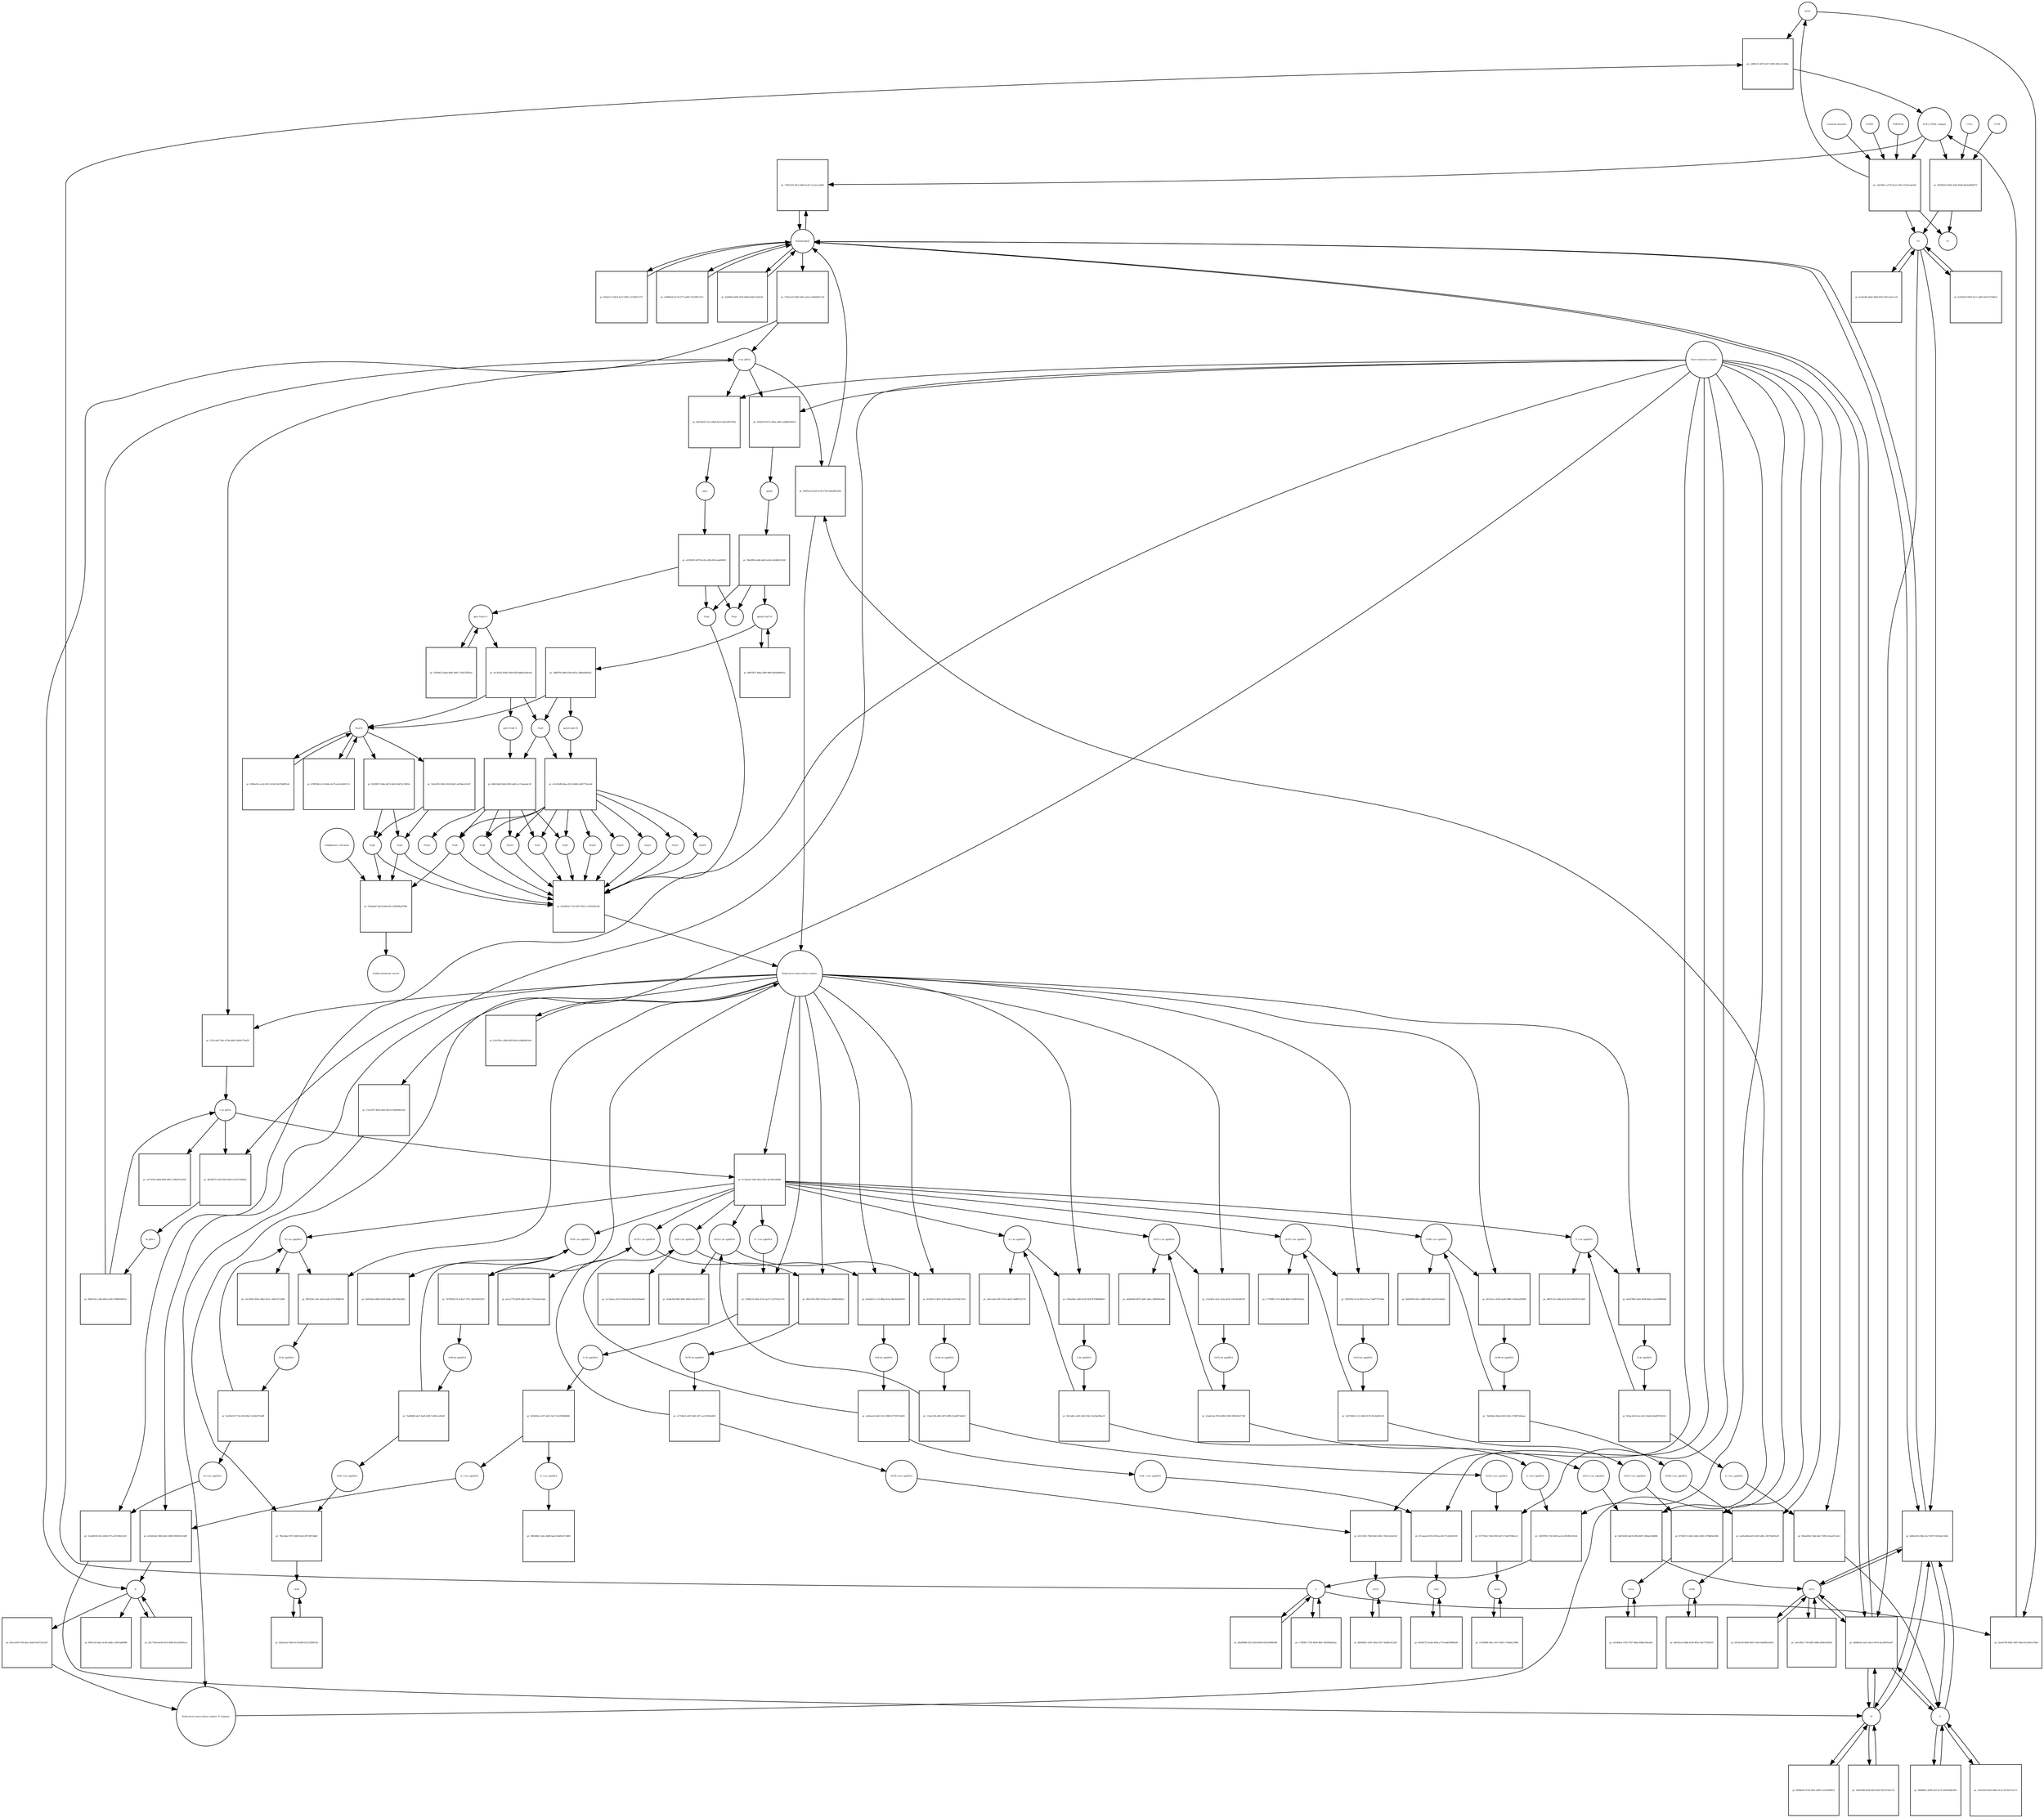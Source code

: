 strict digraph  {
ACE2 [annotation="", bipartite=0, cls=macromolecule, fontsize=4, label=ACE2, shape=circle];
"pr_e308fe31-6870-4473-9b05-4f0ce5c5f66c" [annotation="", bipartite=1, cls=process, fontsize=4, label="pr_e308fe31-6870-4473-9b05-4f0ce5c5f66c", shape=square];
"ACE2_SPIKE complex" [annotation="", bipartite=0, cls=complex, fontsize=4, label="ACE2_SPIKE complex", shape=circle];
S [annotation=urn_miriam_uniprot_P0DTC2, bipartite=0, cls=macromolecule, fontsize=4, label=S, shape=circle];
Nucleocapsid [annotation="urn_miriam_obo.go_GO%3A0019013", bipartite=0, cls=complex, fontsize=4, label=Nucleocapsid, shape=circle];
"pr_72941250-58c2-4df3-bcd3-11c2eec3adf8" [annotation="", bipartite=1, cls=process, fontsize=4, label="pr_72941250-58c2-4df3-bcd3-11c2eec3adf8", shape=square];
"pr_95505624-585b-42b4-8549-84e6a8956073" [annotation="", bipartite=1, cls=process, fontsize=4, label="pr_95505624-585b-42b4-8549-84e6a8956073", shape=square];
S2 [annotation=urn_miriam_interpro_IPR002552, bipartite=0, cls=macromolecule, fontsize=4, label=S2, shape=circle];
CTSB [annotation="", bipartite=0, cls=macromolecule, fontsize=4, label=CTSB, shape=circle];
CTSL [annotation="", bipartite=0, cls=macromolecule, fontsize=4, label=CTSL, shape=circle];
S1 [annotation=urn_miriam_interpro_IPR002551, bipartite=0, cls=macromolecule, fontsize=4, label=S1, shape=circle];
"pr_3eee9790-60d1-40d7-9be6-d12560ce78a8" [annotation="", bipartite=1, cls=process, fontsize=4, label="pr_3eee9790-60d1-40d7-9be6-d12560ce78a8", shape=square];
"pr_dd44be9c-ba15-4ac3-9474-4acb0935cb47" [annotation="", bipartite=1, cls=process, fontsize=4, label="pr_dd44be9c-ba15-4ac3-9474-4acb0935cb47", shape=square];
E [annotation=urn_miriam_uniprot_P0DTC4, bipartite=0, cls=macromolecule, fontsize=4, label=E, shape=circle];
M [annotation=urn_miriam_uniprot_P0DTC5, bipartite=0, cls=macromolecule, fontsize=4, label=M, shape=circle];
Orf7a [annotation=urn_miriam_uniprot_P0DTC7, bipartite=0, cls=macromolecule, fontsize=4, label=Orf7a, shape=circle];
"pr_7182ea10-6360-4462-ad1d-c409d284c37d" [annotation="", bipartite=1, cls=process, fontsize=4, label="pr_7182ea10-6360-4462-ad1d-c409d284c37d", shape=square];
"(+)ss gRNA" [annotation=urn_miriam_refseq_NC_045512, bipartite=0, cls="nucleic acid feature", fontsize=4, label="(+)ss gRNA", shape=circle];
N [annotation=urn_miriam_uniprot_P0DTC9, bipartite=0, cls="macromolecule multimer", fontsize=4, label=N, shape=circle];
"pr_82b221c2-9bc8-4a57-9385-127af8312757" [annotation="", bipartite=1, cls=process, fontsize=4, label="pr_82b221c2-9bc8-4a57-9385-127af8312757", shape=square];
"pr_c6966824-d174-4777-ad08-71d199f1327e" [annotation="", bipartite=1, cls=process, fontsize=4, label="pr_c6966824-d174-4777-ad08-71d199f1327e", shape=square];
"pr_ff6f1cb3-abe2-4c06-a4bb-cc0b15ab6988" [annotation="", bipartite=1, cls=process, fontsize=4, label="pr_ff6f1cb3-abe2-4c06-a4bb-cc0b15ab6988", shape=square];
"pr_d51776a4-de4d-45c9-bf9b-821e2fd43cee" [annotation="", bipartite=1, cls=process, fontsize=4, label="pr_d51776a4-de4d-45c9-bf9b-821e2fd43cee", shape=square];
"N (+)ss sgmRNA" [annotation=urn_miriam_ncbigene_43740575, bipartite=0, cls="nucleic acid feature", fontsize=4, label="N (+)ss sgmRNA", shape=circle];
"pr_e0cb05a8-1006-4441-8098-3903b1f3cb89" [annotation="", bipartite=1, cls=process, fontsize=4, label="pr_e0cb05a8-1006-4441-8098-3903b1f3cb89", shape=square];
"Host translation complex" [annotation="urn_miriam_obo.go_GO%3A0070992", bipartite=0, cls=complex, fontsize=4, label="Host translation complex", shape=circle];
"pr_4246ffa8-bf06-41f0-9dbd-b0455c26b14f" [annotation="", bipartite=1, cls=process, fontsize=4, label="pr_4246ffa8-bf06-41f0-9dbd-b0455c26b14f", shape=square];
"pr_c8e3903c-a279-41c0-a394-1531dcabef28" [annotation="", bipartite=1, cls=process, fontsize=4, label="pr_c8e3903c-a279-41c0-a394-1531dcabef28", shape=square];
FURIN [annotation="", bipartite=0, cls=macromolecule, fontsize=4, label=FURIN, shape=circle];
TMPRSS2 [annotation="", bipartite=0, cls=macromolecule, fontsize=4, label=TMPRSS2, shape=circle];
"Camostat mesylate" [annotation="urn_miriam_pubchem.compound_2536", bipartite=0, cls="simple chemical", fontsize=4, label="Camostat mesylate", shape=circle];
"pr_fe295429-0928-4111-a060-0d210718d81d" [annotation="", bipartite=1, cls=process, fontsize=4, label="pr_fe295429-0928-4111-a060-0d210718d81d", shape=square];
"Replication transcription complex_N oligomer" [annotation="", bipartite=0, cls=complex, fontsize=4, label="Replication transcription complex_N oligomer", shape=circle];
"pr_f5961ee5-02ef-4c50-a769-eb9edff2245e" [annotation="", bipartite=1, cls=process, fontsize=4, label="pr_f5961ee5-02ef-4c50-a769-eb9edff2245e", shape=square];
"Replication transcription complex" [annotation="", bipartite=0, cls=complex, fontsize=4, label="Replication transcription complex", shape=circle];
"pr_bd0e5cf4-f34b-42a7-8597-f410ab213de5" [annotation="", bipartite=1, cls=process, fontsize=4, label="pr_bd0e5cf4-f34b-42a7-8597-f410ab213de5", shape=square];
"pr_b1a8cf8a-8bef-4406-90ef-2821cda5c1e8" [annotation="", bipartite=1, cls=process, fontsize=4, label="pr_b1a8cf8a-8bef-4406-90ef-2821cda5c1e8", shape=square];
"pp1a Nsp3-11" [annotation=urn_miriam_uniprot_P0DTC1, bipartite=0, cls=macromolecule, fontsize=4, label="pp1a Nsp3-11", shape=circle];
"pr_fe12bf14-8268-4364-85f8-dd6afc6decbb" [annotation="", bipartite=1, cls=process, fontsize=4, label="pr_fe12bf14-8268-4364-85f8-dd6afc6decbb", shape=square];
"pp1a Nsp6-11" [annotation=urn_miriam_uniprot_P0DTC1, bipartite=0, cls=macromolecule, fontsize=4, label="pp1a Nsp6-11", shape=circle];
"Nsp3-4" [annotation="urn_miriam_ncbiprotein_YP_009725299|urn_miriam_ncbiprotein_YP_009725300", bipartite=0, cls=macromolecule, fontsize=4, label="Nsp3-4", shape=circle];
Nsp5 [annotation=urn_miriam_ncbiprotein_YP_009725301, bipartite=0, cls="macromolecule multimer", fontsize=4, label=Nsp5, shape=circle];
"Endoplasmic reticulum" [annotation="urn_miriam_obo.go_GO%3A0005783", bipartite=0, cls=complex, fontsize=4, label="Endoplasmic reticulum", shape=circle];
"pr_550ada87-dbc8-46d4-bfc5-d03d0ba4789e" [annotation="", bipartite=1, cls=process, fontsize=4, label="pr_550ada87-dbc8-46d4-bfc5-d03d0ba4789e", shape=square];
"Double-membrane vesicle" [annotation="urn_miriam_obo.go_GO%3A0039718", bipartite=0, cls=complex, fontsize=4, label="Double-membrane vesicle", shape=circle];
Nsp4 [annotation=urn_miriam_ncbiprotein_YP_009725300, bipartite=0, cls=macromolecule, fontsize=4, label=Nsp4, shape=circle];
Nsp3 [annotation=urn_miriam_ncbiprotein_YP_009725299, bipartite=0, cls=macromolecule, fontsize=4, label=Nsp3, shape=circle];
Nsp6 [annotation=urn_miriam_ncbiprotein_YP_009725302, bipartite=0, cls=macromolecule, fontsize=4, label=Nsp6, shape=circle];
"pr_1f028623-04ab-4662-9b61-762b235ff2ea" [annotation="", bipartite=1, cls=process, fontsize=4, label="pr_1f028623-04ab-4662-9b61-762b235ff2ea", shape=square];
"pr_0598a18c-acb2-4911-9c9d-9eb704df91a0" [annotation="", bipartite=1, cls=process, fontsize=4, label="pr_0598a18c-acb2-4911-9c9d-9eb704df91a0", shape=square];
"pp1ab Nsp3-16" [annotation=urn_miriam_uniprot_P0DTD1, bipartite=0, cls=macromolecule, fontsize=4, label="pp1ab Nsp3-16", shape=circle];
"pr_48619f37-8daa-4fd9-9b0f-8ef0ef8b95ea" [annotation="", bipartite=1, cls=process, fontsize=4, label="pr_48619f37-8daa-4fd9-9b0f-8ef0ef8b95ea", shape=square];
"pr_5d60f7fe-9df8-41b4-982a-24bbefa803a5" [annotation="", bipartite=1, cls=process, fontsize=4, label="pr_5d60f7fe-9df8-41b4-982a-24bbefa803a5", shape=square];
"pp1ab nsp6-16" [annotation=urn_miriam_uniprot_P0DTD1, bipartite=0, cls=macromolecule, fontsize=4, label="pp1ab nsp6-16", shape=circle];
"pr_ffb06a42-9128-426e-a006-1a1022649f22" [annotation="", bipartite=1, cls=process, fontsize=4, label="pr_ffb06a42-9128-426e-a006-1a1022649f22", shape=square];
"pr_90898fa2-2d58-41f1-b17f-264c008d10b5" [annotation="", bipartite=1, cls=process, fontsize=4, label="pr_90898fa2-2d58-41f1-b17f-264c008d10b5", shape=square];
"pr_c75f04f3-753f-4936-9bdc-9d1f694af5ae" [annotation="", bipartite=1, cls=process, fontsize=4, label="pr_c75f04f3-753f-4936-9bdc-9d1f694af5ae", shape=square];
"pr_16a01800-0a0b-4dcf-bf42-f9c93745a722" [annotation="", bipartite=1, cls=process, fontsize=4, label="pr_16a01800-0a0b-4dcf-bf42-f9c93745a722", shape=square];
"pr_55a3525f-44a5-44be-9c22-d375e4723c15" [annotation="", bipartite=1, cls=process, fontsize=4, label="pr_55a3525f-44a5-44be-9c22-d375e4723c15", shape=square];
"pr_d4a40960-f522-492d-8826-65425448b39b" [annotation="", bipartite=1, cls=process, fontsize=4, label="pr_d4a40960-f522-492d-8826-65425448b39b", shape=square];
"pr_6f53ac90-9ab6-4001-92e4-0ad94fa1d631" [annotation="", bipartite=1, cls=process, fontsize=4, label="pr_6f53ac90-9ab6-4001-92e4-0ad94fa1d631", shape=square];
Orf6 [annotation=urn_miriam_uniprot_P0DTC6, bipartite=0, cls=macromolecule, fontsize=4, label=Orf6, shape=circle];
"pr_b6304723-0cbb-458a-a774-4abf34989a46" [annotation="", bipartite=1, cls=process, fontsize=4, label="pr_b6304723-0cbb-458a-a774-4abf34989a46", shape=square];
Orf3a [annotation=urn_miriam_uniprot_P0DTC3, bipartite=0, cls=macromolecule, fontsize=4, label=Orf3a, shape=circle];
"pr_1316f408-56ec-4317-9d3f-c79a0dc23986" [annotation="", bipartite=1, cls=process, fontsize=4, label="pr_1316f408-56ec-4317-9d3f-c79a0dc23986", shape=square];
Orf8 [annotation=urn_miriam_uniprot_P0DTC8, bipartite=0, cls=macromolecule, fontsize=4, label=Orf8, shape=circle];
"pr_4d3ea3ea-02b6-4c3f-b0b9-b21525fb015b" [annotation="", bipartite=1, cls=process, fontsize=4, label="pr_4d3ea3ea-02b6-4c3f-b0b9-b21525fb015b", shape=square];
Orf9b [annotation=urn_miriam_uniprot_P0DTD2, bipartite=0, cls=macromolecule, fontsize=4, label=Orf9b, shape=circle];
"pr_d6c641cd-54b6-4538-965a-59a737f20d19" [annotation="", bipartite=1, cls=process, fontsize=4, label="pr_d6c641cd-54b6-4538-965a-59a737f20d19", shape=square];
Orf14 [annotation=urn_miriam_uniprot_P0DTD3, bipartite=0, cls=macromolecule, fontsize=4, label=Orf14, shape=circle];
"pr_e41d04ea-3702-47b7-9bba-90bbc0dea3bc" [annotation="", bipartite=1, cls=process, fontsize=4, label="pr_e41d04ea-3702-47b7-9bba-90bbc0dea3bc", shape=square];
Orf7b [annotation=urn_miriam_uniprot_P0DTD8, bipartite=0, cls=macromolecule, fontsize=4, label=Orf7b, shape=circle];
"pr_8b494b51-3501-492a-9317-6abf6c4c2d3f" [annotation="", bipartite=1, cls=process, fontsize=4, label="pr_8b494b51-3501-492a-9317-6abf6c4c2d3f", shape=square];
"pr_eefc30f2-c730-4df5-9d86-af64ed1ffefd" [annotation="", bipartite=1, cls=process, fontsize=4, label="pr_eefc30f2-c730-4df5-9d86-af64ed1ffefd", shape=square];
"M (+)ss sgmRNA" [annotation="", bipartite=0, cls="nucleic acid feature", fontsize=4, label="M (+)ss sgmRNA", shape=circle];
"pr_14ce8030-fc8c-445d-877a-af57df421e05" [annotation="", bipartite=1, cls=process, fontsize=4, label="pr_14ce8030-fc8c-445d-877a-af57df421e05", shape=square];
"E (+)ss sgmRNA" [annotation="", bipartite=0, cls="nucleic acid feature", fontsize=4, label="E (+)ss sgmRNA", shape=circle];
"pr_942ad35b-7e8d-4de7-92f9-cfeee47a24c1" [annotation="", bipartite=1, cls=process, fontsize=4, label="pr_942ad35b-7e8d-4de7-92f9-cfeee47a24c1", shape=square];
"S (+)ss sgmRNA" [annotation="", bipartite=0, cls="nucleic acid feature", fontsize=4, label="S (+)ss sgmRNA", shape=circle];
"pr_24287f85-57d3-4056-ac5a-f616f8c29226" [annotation="", bipartite=1, cls=process, fontsize=4, label="pr_24287f85-57d3-4056-ac5a-f616f8c29226", shape=square];
"Orf7a (+)ss sgmRNA" [annotation="", bipartite=0, cls="nucleic acid feature", fontsize=4, label="Orf7a (+)ss sgmRNA", shape=circle];
"pr_0a87e626-4dc9-439b-8667-2fdea6106d9b" [annotation="", bipartite=1, cls=process, fontsize=4, label="pr_0a87e626-4dc9-439b-8667-2fdea6106d9b", shape=square];
"Orf6  (+)ss sgmRNA" [annotation="", bipartite=0, cls="nucleic acid feature", fontsize=4, label="Orf6  (+)ss sgmRNA", shape=circle];
"pr_b7caeae4-ff1b-47d4-acb0-f71cb430c920" [annotation="", bipartite=1, cls=process, fontsize=4, label="pr_b7caeae4-ff1b-47d4-acb0-f71cb430c920", shape=square];
"Orf3a (+)ss sgmRNA" [annotation="", bipartite=0, cls="nucleic acid feature", fontsize=4, label="Orf3a (+)ss sgmRNA", shape=circle];
"pr_f27703d1-70e0-4f50-8e75-74a3f7046cc8" [annotation="", bipartite=1, cls=process, fontsize=4, label="pr_f27703d1-70e0-4f50-8e75-74a3f7046cc8", shape=square];
"Orf8 (+)ss sgmRNA" [annotation="", bipartite=0, cls="nucleic acid feature", fontsize=4, label="Orf8 (+)ss sgmRNA", shape=circle];
"pr_7ffacbbe-0707-4048-9a5d-4f710ff15bd6" [annotation="", bipartite=1, cls=process, fontsize=4, label="pr_7ffacbbe-0707-4048-9a5d-4f710ff15bd6", shape=square];
"Orf9b (+)ss sgmRNA" [annotation="", bipartite=0, cls="nucleic acid feature", fontsize=4, label="Orf9b (+)ss sgmRNA", shape=circle];
"pr_eed1a0bb-8e35-443f-a80c-28279e81fa39" [annotation="", bipartite=1, cls=process, fontsize=4, label="pr_eed1a0bb-8e35-443f-a80c-28279e81fa39", shape=square];
"Orf14 (+)ss sgmRNA" [annotation="", bipartite=0, cls="nucleic acid feature", fontsize=4, label="Orf14 (+)ss sgmRNA", shape=circle];
"pr_6758537c-6d52-4d4e-b5b5-107bbf4c469d" [annotation="", bipartite=1, cls=process, fontsize=4, label="pr_6758537c-6d52-4d4e-b5b5-107bbf4c469d", shape=square];
"Orf7b (+)ss sgmRNA" [annotation="", bipartite=0, cls="nucleic acid feature", fontsize=4, label="Orf7b (+)ss sgmRNA", shape=circle];
"pr_b1313021-704f-4641-b83c-7dfe22e4e53d" [annotation="", bipartite=1, cls=process, fontsize=4, label="pr_b1313021-704f-4641-b83c-7dfe22e4e53d", shape=square];
"(-)ss gRNA" [annotation=urn_miriam_refseq_NC_045512, bipartite=0, cls="nucleic acid feature", fontsize=4, label="(-)ss gRNA", shape=circle];
"pr_a47c438c-b8d4-4662-bfb1-228b297a2d2d" [annotation="", bipartite=1, cls=process, fontsize=4, label="pr_a47c438c-b8d4-4662-bfb1-228b297a2d2d", shape=square];
"pr_d3cce593-f746-4b2c-8ad9-f3fcf12e53d7" [annotation="", bipartite=1, cls=process, fontsize=4, label="pr_d3cce593-f746-4b2c-8ad9-f3fcf12e53d7", shape=square];
"pr_3152cad3-79dc-479d-ab80-3a896179ed5f" [annotation="", bipartite=1, cls=process, fontsize=4, label="pr_3152cad3-79dc-479d-ab80-3a896179ed5f", shape=square];
"M (-)ss sgmRNA" [annotation=urn_miriam_ncbigene_43740571, bipartite=0, cls="nucleic acid feature", fontsize=4, label="M (-)ss sgmRNA", shape=circle];
"pr_c6c29455-85ba-46b2-92e1-c40612575d94" [annotation="", bipartite=1, cls=process, fontsize=4, label="pr_c6c29455-85ba-46b2-92e1-c40612575d94", shape=square];
"E (-)ss sgmRNA" [annotation=urn_miriam_ncbigene_43740570, bipartite=0, cls="nucleic acid feature", fontsize=4, label="E (-)ss sgmRNA", shape=circle];
"pr_d867fc16-1dd6-4a5f-85c0-691f672e3405" [annotation="", bipartite=1, cls=process, fontsize=4, label="pr_d867fc16-1dd6-4a5f-85c0-691f672e3405", shape=square];
"S (-)ss sgmRNA" [annotation="", bipartite=0, cls="nucleic acid feature", fontsize=4, label="S (-)ss sgmRNA", shape=circle];
"pr_2d5cee6e-26b7-47ee-bb19-14bfff3e3174" [annotation="", bipartite=1, cls=process, fontsize=4, label="pr_2d5cee6e-26b7-47ee-bb19-14bfff3e3174", shape=square];
"Orf7a (-)ss sgmRNA" [annotation="", bipartite=0, cls="nucleic acid feature", fontsize=4, label="Orf7a (-)ss sgmRNA", shape=circle];
"pr_beb04460-8975-4d47-a8ea-280f9b43e8fc" [annotation="", bipartite=1, cls=process, fontsize=4, label="pr_beb04460-8975-4d47-a8ea-280f9b43e8fc", shape=square];
"Orf6 (-)ss sgmRNA" [annotation="", bipartite=0, cls="nucleic acid feature", fontsize=4, label="Orf6 (-)ss sgmRNA", shape=circle];
"pr_1cc1beea-d103-4e56-9e59-e0fa5e86eb62" [annotation="", bipartite=1, cls=process, fontsize=4, label="pr_1cc1beea-d103-4e56-9e59-e0fa5e86eb62", shape=square];
"Orf3a (-)ss sgmRNA" [annotation="", bipartite=0, cls="nucleic acid feature", fontsize=4, label="Orf3a (-)ss sgmRNA", shape=circle];
"pr_91dfa3fb-f4b9-4841-9b46-f1de28c357c2" [annotation="", bipartite=1, cls=process, fontsize=4, label="pr_91dfa3fb-f4b9-4841-9b46-f1de28c357c2", shape=square];
"Orf8 (-)ss sgmRNA" [annotation="", bipartite=0, cls="nucleic acid feature", fontsize=4, label="Orf8 (-)ss sgmRNA", shape=circle];
"pr_0e655ba4-d668-4428-9bd6-a28b744a3603" [annotation="", bipartite=1, cls=process, fontsize=4, label="pr_0e655ba4-d668-4428-9bd6-a28b744a3603", shape=square];
"Orf9b (-)ss sgmRNA" [annotation="", bipartite=0, cls="nucleic acid feature", fontsize=4, label="Orf9b (-)ss sgmRNA", shape=circle];
"pr_40d58558-d5a1-4d86-828f-aa0229c64d2d" [annotation="", bipartite=1, cls=process, fontsize=4, label="pr_40d58558-d5a1-4d86-828f-aa0229c64d2d", shape=square];
"Orf14 (-)ss sgmRNA" [annotation="", bipartite=0, cls="nucleic acid feature", fontsize=4, label="Orf14 (-)ss sgmRNA", shape=circle];
"pr_c77f94f6-7c91-4bdb-88b1-fc9d87d2f2ae" [annotation="", bipartite=1, cls=process, fontsize=4, label="pr_c77f94f6-7c91-4bdb-88b1-fc9d87d2f2ae", shape=square];
"Orf7b (-)ss sgmRNA" [annotation="", bipartite=0, cls="nucleic acid feature", fontsize=4, label="Orf7b (-)ss sgmRNA", shape=circle];
"pr_a6ca1776-b929-46b1-8361-75410ab7eabd" [annotation="", bipartite=1, cls=process, fontsize=4, label="pr_a6ca1776-b929-46b1-8361-75410ab7eabd", shape=square];
"pr_d0594f72-220f-49e4-944e-b13e973d99a5" [annotation="", bipartite=1, cls=process, fontsize=4, label="pr_d0594f72-220f-49e4-944e-b13e973d99a5", shape=square];
"ds gRNA" [annotation=urn_miriam_refseq_NC_045512, bipartite=0, cls="nucleic acid feature", fontsize=4, label="ds gRNA", shape=circle];
"pr_f9f232dc-fa9c-4d3e-be8a-d7310fd8b76a" [annotation="", bipartite=1, cls=process, fontsize=4, label="pr_f9f232dc-fa9c-4d3e-be8a-d7310fd8b76a", shape=square];
"M ds sgmRNA" [annotation="", bipartite=0, cls="nucleic acid feature", fontsize=4, label="M ds sgmRNA", shape=circle];
"pr_4eb57869-2a82-4468-8b4e-c62a999b9008" [annotation="", bipartite=1, cls=process, fontsize=4, label="pr_4eb57869-2a82-4468-8b4e-c62a999b9008", shape=square];
"E ds sgmRNA" [annotation="", bipartite=0, cls="nucleic acid feature", fontsize=4, label="E ds sgmRNA", shape=circle];
"pr_539ae89e-1a80-4e59-943f-ff19806b69e1" [annotation="", bipartite=1, cls=process, fontsize=4, label="pr_539ae89e-1a80-4e59-943f-ff19806b69e1", shape=square];
"S ds sgmRNA" [annotation="", bipartite=0, cls="nucleic acid feature", fontsize=4, label="S ds sgmRNA", shape=circle];
"pr_122a4f1f-a62c-4c6a-8c65-530cd5d56195" [annotation="", bipartite=1, cls=process, fontsize=4, label="pr_122a4f1f-a62c-4c6a-8c65-530cd5d56195", shape=square];
"Orf7a ds sgmRNA" [annotation="", bipartite=0, cls="nucleic acid feature", fontsize=4, label="Orf7a ds sgmRNA", shape=circle];
"pr_0cdeb5cf-cc25-480a-9c5e-88c8d3de8185" [annotation="", bipartite=1, cls=process, fontsize=4, label="pr_0cdeb5cf-cc25-480a-9c5e-88c8d3de8185", shape=square];
"Orf6 ds sgmRNA" [annotation="", bipartite=0, cls="nucleic acid feature", fontsize=4, label="Orf6 ds sgmRNA", shape=circle];
"pr_b1365e35-463f-4c00-bb4b-af107b4e7414" [annotation="", bipartite=1, cls=process, fontsize=4, label="pr_b1365e35-463f-4c00-bb4b-af107b4e7414", shape=square];
"Orf3a ds sgmRNA" [annotation="", bipartite=0, cls="nucleic acid feature", fontsize=4, label="Orf3a ds sgmRNA", shape=circle];
"pr_747f9428-47cd-40c7-97fc-a6f105935555" [annotation="", bipartite=1, cls=process, fontsize=4, label="pr_747f9428-47cd-40c7-97fc-a6f105935555", shape=square];
"Orf8 ds sgmRNA" [annotation="", bipartite=0, cls="nucleic acid feature", fontsize=4, label="Orf8 ds sgmRNA", shape=circle];
"pr_661c6cac-d183-4ed0-9886-3256ed293080" [annotation="", bipartite=1, cls=process, fontsize=4, label="pr_661c6cac-d183-4ed0-9886-3256ed293080", shape=square];
"Orf9b ds sgmRNA" [annotation="", bipartite=0, cls="nucleic acid feature", fontsize=4, label="Orf9b ds sgmRNA", shape=circle];
"pr_10f29392-01c8-4023-b7aa-7ad97737a94e" [annotation="", bipartite=1, cls=process, fontsize=4, label="pr_10f29392-01c8-4023-b7aa-7ad97737a94e", shape=square];
"Orf14 ds sgmRNA" [annotation="", bipartite=0, cls="nucleic acid feature", fontsize=4, label="Orf14 ds sgmRNA", shape=circle];
"pr_065c0145-8f5f-447d-ae11-28846e4f4fa3" [annotation="", bipartite=1, cls=process, fontsize=4, label="pr_065c0145-8f5f-447d-ae11-28846e4f4fa3", shape=square];
"Orf7b ds sgmRNA" [annotation="", bipartite=0, cls="nucleic acid feature", fontsize=4, label="Orf7b ds sgmRNA", shape=circle];
"pr_09b351fa-136d-4843-aa95-678bf93d07af" [annotation="", bipartite=1, cls=process, fontsize=4, label="pr_09b351fa-136d-4843-aa95-678bf93d07af", shape=square];
"pr_9e3d5d39-771b-4109-86a7-d16b3f75ef8f" [annotation="", bipartite=1, cls=process, fontsize=4, label="pr_9e3d5d39-771b-4109-86a7-d16b3f75ef8f", shape=square];
"pr_442ac4e9-fe1a-4e15-bbdd-64ad097d3514" [annotation="", bipartite=1, cls=process, fontsize=4, label="pr_442ac4e9-fe1a-4e15-bbdd-64ad097d3514", shape=square];
"pr_4b52afbc-a9d1-4faf-b5b1-5b22ba99ea35" [annotation="", bipartite=1, cls=process, fontsize=4, label="pr_4b52afbc-a9d1-4faf-b5b1-5b22ba99ea35", shape=square];
"pr_22ade1de-8764-4984-9204-599fe8247748" [annotation="", bipartite=1, cls=process, fontsize=4, label="pr_22ade1de-8764-4984-9204-599fe8247748", shape=square];
"pr_acbbaca8-4dcf-4312-9800-6770937fa945" [annotation="", bipartite=1, cls=process, fontsize=4, label="pr_acbbaca8-4dcf-4312-9800-6770937fa945", shape=square];
"pr_116ac558-a982-4875-8ff6-52a8657af8c8" [annotation="", bipartite=1, cls=process, fontsize=4, label="pr_116ac558-a982-4875-8ff6-52a8657af8c8", shape=square];
"pr_f3a80d06-afe7-4edf-b3f8-7cd81cee8248" [annotation="", bipartite=1, cls=process, fontsize=4, label="pr_f3a80d06-afe7-4edf-b3f8-7cd81cee8248", shape=square];
"pr_7da8fde6-49ab-4455-843e-57f88756baaa" [annotation="", bipartite=1, cls=process, fontsize=4, label="pr_7da8fde6-49ab-4455-843e-57f88756baaa", shape=square];
"pr_5a072866-21c5-44b0-9178-ff1e6dfd116f" [annotation="", bipartite=1, cls=process, fontsize=4, label="pr_5a072866-21c5-44b0-9178-ff1e6dfd116f", shape=square];
"pr_e1719bc9-a947-4bfc-8f71-ac3f1856e400" [annotation="", bipartite=1, cls=process, fontsize=4, label="pr_e1719bc9-a947-4bfc-8f71-ac3f1856e400", shape=square];
"N  (-)ss sgmRNA" [annotation=urn_miriam_ncbigene_43740575, bipartite=0, cls="nucleic acid feature", fontsize=4, label="N  (-)ss sgmRNA", shape=circle];
"pr_7438e51f-d3de-471e-ba37-c5c07e0a137e" [annotation="", bipartite=1, cls=process, fontsize=4, label="pr_7438e51f-d3de-471e-ba37-c5c07e0a137e", shape=square];
"N ds sgmRNA" [annotation="", bipartite=0, cls="nucleic acid feature", fontsize=4, label="N ds sgmRNA", shape=circle];
"pr_b03645dc-e597-4d21-9a17-b31958fb8080" [annotation="", bipartite=1, cls=process, fontsize=4, label="pr_b03645dc-e597-4d21-9a17-b31958fb8080", shape=square];
"N (-)ss sgmRNA" [annotation="", bipartite=0, cls="nucleic acid feature", fontsize=4, label="N (-)ss sgmRNA", shape=circle];
pp1ab [annotation=urn_miriam_uniprot_P0DTD1, bipartite=0, cls=macromolecule, fontsize=4, label=pp1ab, shape=circle];
"pr_99e4f96f-addb-4a69-ab34-4e44bf612b58" [annotation="", bipartite=1, cls=process, fontsize=4, label="pr_99e4f96f-addb-4a69-ab34-4e44bf612b58", shape=square];
Nsp2 [annotation=urn_miriam_ncbiprotein_YP_009725298, bipartite=0, cls=macromolecule, fontsize=4, label=Nsp2, shape=circle];
Nsp1 [annotation=urn_miriam_ncbiprotein_YP_009725297, bipartite=0, cls=macromolecule, fontsize=4, label=Nsp1, shape=circle];
pp1a [annotation=urn_miriam_uniprot_P0DTC1, bipartite=0, cls=macromolecule, fontsize=4, label=pp1a, shape=circle];
"pr_a0258505-d679-4e36-a30b-605cade00658" [annotation="", bipartite=1, cls=process, fontsize=4, label="pr_a0258505-d679-4e36-a30b-605cade00658", shape=square];
"pr_d76ff3db-2c10-46bc-8c70-ecb3c4b67c11" [annotation="", bipartite=1, cls=process, fontsize=4, label="pr_d76ff3db-2c10-46bc-8c70-ecb3c4b67c11", shape=square];
"pr_f4289f37-044e-4b75-b0c9-40d72c559f3e" [annotation="", bipartite=1, cls=process, fontsize=4, label="pr_f4289f37-044e-4b75-b0c9-40d72c559f3e", shape=square];
"pr_524c63f2-0943-4536-84d1-ab7b6ec415d7" [annotation="", bipartite=1, cls=process, fontsize=4, label="pr_524c63f2-0943-4536-84d1-ab7b6ec415d7", shape=square];
"pr_8db31bd0-5bfd-4910-ab82-a17cbaea6c28" [annotation="", bipartite=1, cls=process, fontsize=4, label="pr_8db31bd0-5bfd-4910-ab82-a17cbaea6c28", shape=square];
Nsp7 [annotation=urn_miriam_ncbiprotein_YP_009725303, bipartite=0, cls=macromolecule, fontsize=4, label=Nsp7, shape=circle];
Nsp8 [annotation=urn_miriam_ncbiprotein_YP_009725304, bipartite=0, cls=macromolecule, fontsize=4, label=Nsp8, shape=circle];
Nsp9 [annotation=urn_miriam_ncbiprotein_YP_009725305, bipartite=0, cls=macromolecule, fontsize=4, label=Nsp9, shape=circle];
Nsp10 [annotation=urn_miriam_ncbiprotein_YP_009725306, bipartite=0, cls=macromolecule, fontsize=4, label=Nsp10, shape=circle];
Nsp11 [annotation=urn_miriam_ncbiprotein_YP_009725312, bipartite=0, cls=macromolecule, fontsize=4, label=Nsp11, shape=circle];
"pr_e12c95d8-0dea-4225-b068-cdd57752ea3d" [annotation="", bipartite=1, cls=process, fontsize=4, label="pr_e12c95d8-0dea-4225-b068-cdd57752ea3d", shape=square];
Nsp13 [annotation=urn_miriam_ncbiprotein_YP_009725308, bipartite=0, cls=macromolecule, fontsize=4, label=Nsp13, shape=circle];
Nsp12 [annotation=urn_miriam_ncbiprotein_YP_009725307, bipartite=0, cls=macromolecule, fontsize=4, label=Nsp12, shape=circle];
Nsp16 [annotation=urn_miriam_ncbiprotein_YP_009725311, bipartite=0, cls=macromolecule, fontsize=4, label=Nsp16, shape=circle];
Nsp15 [annotation=urn_miriam_ncbiprotein_YP_009725310, bipartite=0, cls=macromolecule, fontsize=4, label=Nsp15, shape=circle];
Nsp14 [annotation=urn_miriam_ncbiprotein_YP_009725309, bipartite=0, cls=macromolecule, fontsize=4, label=Nsp14, shape=circle];
"pr_0a43d5a0-77a5-4471-8011-ccf43256e38c" [annotation="", bipartite=1, cls=process, fontsize=4, label="pr_0a43d5a0-77a5-4471-8011-ccf43256e38c", shape=square];
"pr_bbd7b020-75c4-4464-8e25-84a52847305e" [annotation="", bipartite=1, cls=process, fontsize=4, label="pr_bbd7b020-75c4-4464-8e25-84a52847305e", shape=square];
"pr_07d2f1f6-817a-483a-a882-1ab60b10fdc8" [annotation="", bipartite=1, cls=process, fontsize=4, label="pr_07d2f1f6-817a-483a-a882-1ab60b10fdc8", shape=square];
"pr_49026661-3a6c-46d9-beed-5b485a713800" [annotation="", bipartite=1, cls=process, fontsize=4, label="pr_49026661-3a6c-46d9-beed-5b485a713800", shape=square];
"pr_62c676ec-af8b-4b28-9fee-b3dd09a43efc" [annotation="", bipartite=1, cls=process, fontsize=4, label="pr_62c676ec-af8b-4b28-9fee-b3dd09a43efc", shape=square];
"pr_13c225f7-9626-4b93-bbc6-b7d6ef885358" [annotation="", bipartite=1, cls=process, fontsize=4, label="pr_13c225f7-9626-4b93-bbc6-b7d6ef885358", shape=square];
"pr_9c1a9cbe-2d62-4f4a-9281-4a7d91ed046f" [annotation="", bipartite=1, cls=process, fontsize=4, label="pr_9c1a9cbe-2d62-4f4a-9281-4a7d91ed046f", shape=square];
ACE2 -> "pr_e308fe31-6870-4473-9b05-4f0ce5c5f66c"  [annotation="", interaction_type=consumption];
ACE2 -> "pr_3eee9790-60d1-40d7-9be6-d12560ce78a8"  [annotation="", interaction_type=consumption];
"pr_e308fe31-6870-4473-9b05-4f0ce5c5f66c" -> "ACE2_SPIKE complex"  [annotation="", interaction_type=production];
"ACE2_SPIKE complex" -> "pr_72941250-58c2-4df3-bcd3-11c2eec3adf8"  [annotation="urn_miriam_pubmed_32142651|urn_miriam_pubmed_32094589|urn_miriam_taxonomy_2697049", interaction_type=stimulation];
"ACE2_SPIKE complex" -> "pr_95505624-585b-42b4-8549-84e6a8956073"  [annotation="", interaction_type=consumption];
"ACE2_SPIKE complex" -> "pr_c8e3903c-a279-41c0-a394-1531dcabef28"  [annotation="", interaction_type=consumption];
S -> "pr_e308fe31-6870-4473-9b05-4f0ce5c5f66c"  [annotation="", interaction_type=consumption];
S -> "pr_3eee9790-60d1-40d7-9be6-d12560ce78a8"  [annotation="", interaction_type=consumption];
S -> "pr_c75f04f3-753f-4936-9bdc-9d1f694af5ae"  [annotation="", interaction_type=consumption];
S -> "pr_d4a40960-f522-492d-8826-65425448b39b"  [annotation="", interaction_type=consumption];
Nucleocapsid -> "pr_72941250-58c2-4df3-bcd3-11c2eec3adf8"  [annotation="", interaction_type=consumption];
Nucleocapsid -> "pr_dd44be9c-ba15-4ac3-9474-4acb0935cb47"  [annotation="", interaction_type=consumption];
Nucleocapsid -> "pr_7182ea10-6360-4462-ad1d-c409d284c37d"  [annotation="", interaction_type=consumption];
Nucleocapsid -> "pr_82b221c2-9bc8-4a57-9385-127af8312757"  [annotation="", interaction_type=consumption];
Nucleocapsid -> "pr_c6966824-d174-4777-ad08-71d199f1327e"  [annotation="", interaction_type=consumption];
Nucleocapsid -> "pr_4246ffa8-bf06-41f0-9dbd-b0455c26b14f"  [annotation="", interaction_type=consumption];
Nucleocapsid -> "pr_bd0e5cf4-f34b-42a7-8597-f410ab213de5"  [annotation="", interaction_type=consumption];
"pr_72941250-58c2-4df3-bcd3-11c2eec3adf8" -> Nucleocapsid  [annotation="", interaction_type=production];
"pr_95505624-585b-42b4-8549-84e6a8956073" -> S2  [annotation="", interaction_type=production];
"pr_95505624-585b-42b4-8549-84e6a8956073" -> S1  [annotation="", interaction_type=production];
S2 -> "pr_dd44be9c-ba15-4ac3-9474-4acb0935cb47"  [annotation="urn_miriam_pubmed_32142651|urn_miriam_pubmed_32094589|urn_miriam_pubmed_32047258|urn_miriam_taxonomy_2697049", interaction_type=stimulation];
S2 -> "pr_fe295429-0928-4111-a060-0d210718d81d"  [annotation="", interaction_type=consumption];
S2 -> "pr_bd0e5cf4-f34b-42a7-8597-f410ab213de5"  [annotation="urn_miriam_pubmed_32142651|urn_miriam_pubmed_32047258|urn_miriam_taxonomy_2697049", interaction_type=stimulation];
S2 -> "pr_b1a8cf8a-8bef-4406-90ef-2821cda5c1e8"  [annotation="", interaction_type=consumption];
CTSB -> "pr_95505624-585b-42b4-8549-84e6a8956073"  [annotation="urn_miriam_pubmed_32142651|urn_miriam_taxonomy_2697049", interaction_type=catalysis];
CTSL -> "pr_95505624-585b-42b4-8549-84e6a8956073"  [annotation="urn_miriam_pubmed_32142651|urn_miriam_taxonomy_2697049", interaction_type=catalysis];
"pr_3eee9790-60d1-40d7-9be6-d12560ce78a8" -> "ACE2_SPIKE complex"  [annotation="", interaction_type=production];
"pr_dd44be9c-ba15-4ac3-9474-4acb0935cb47" -> Nucleocapsid  [annotation="", interaction_type=production];
"pr_dd44be9c-ba15-4ac3-9474-4acb0935cb47" -> E  [annotation="", interaction_type=production];
"pr_dd44be9c-ba15-4ac3-9474-4acb0935cb47" -> M  [annotation="", interaction_type=production];
"pr_dd44be9c-ba15-4ac3-9474-4acb0935cb47" -> Orf7a  [annotation="", interaction_type=production];
E -> "pr_dd44be9c-ba15-4ac3-9474-4acb0935cb47"  [annotation="", interaction_type=consumption];
E -> "pr_bd0e5cf4-f34b-42a7-8597-f410ab213de5"  [annotation="", interaction_type=consumption];
E -> "pr_90898fa2-2d58-41f1-b17f-264c008d10b5"  [annotation="", interaction_type=consumption];
E -> "pr_55a3525f-44a5-44be-9c22-d375e4723c15"  [annotation="", interaction_type=consumption];
M -> "pr_dd44be9c-ba15-4ac3-9474-4acb0935cb47"  [annotation="", interaction_type=consumption];
M -> "pr_bd0e5cf4-f34b-42a7-8597-f410ab213de5"  [annotation="", interaction_type=consumption];
M -> "pr_ffb06a42-9128-426e-a006-1a1022649f22"  [annotation="", interaction_type=consumption];
M -> "pr_16a01800-0a0b-4dcf-bf42-f9c93745a722"  [annotation="", interaction_type=consumption];
Orf7a -> "pr_dd44be9c-ba15-4ac3-9474-4acb0935cb47"  [annotation="", interaction_type=consumption];
Orf7a -> "pr_bd0e5cf4-f34b-42a7-8597-f410ab213de5"  [annotation="", interaction_type=consumption];
Orf7a -> "pr_6f53ac90-9ab6-4001-92e4-0ad94fa1d631"  [annotation="", interaction_type=consumption];
Orf7a -> "pr_eefc30f2-c730-4df5-9d86-af64ed1ffefd"  [annotation="", interaction_type=consumption];
"pr_7182ea10-6360-4462-ad1d-c409d284c37d" -> "(+)ss gRNA"  [annotation="", interaction_type=production];
"pr_7182ea10-6360-4462-ad1d-c409d284c37d" -> N  [annotation="", interaction_type=production];
"(+)ss gRNA" -> "pr_f5961ee5-02ef-4c50-a769-eb9edff2245e"  [annotation="", interaction_type=consumption];
"(+)ss gRNA" -> "pr_3152cad3-79dc-479d-ab80-3a896179ed5f"  [annotation="", interaction_type=consumption];
"(+)ss gRNA" -> "pr_bbd7b020-75c4-4464-8e25-84a52847305e"  [annotation="", interaction_type=consumption];
"(+)ss gRNA" -> "pr_07d2f1f6-817a-483a-a882-1ab60b10fdc8"  [annotation="", interaction_type=consumption];
N -> "pr_ff6f1cb3-abe2-4c06-a4bb-cc0b15ab6988"  [annotation="", interaction_type=consumption];
N -> "pr_d51776a4-de4d-45c9-bf9b-821e2fd43cee"  [annotation="", interaction_type=consumption];
N -> "pr_d3cce593-f746-4b2c-8ad9-f3fcf12e53d7"  [annotation="", interaction_type=consumption];
"pr_82b221c2-9bc8-4a57-9385-127af8312757" -> Nucleocapsid  [annotation="", interaction_type=production];
"pr_c6966824-d174-4777-ad08-71d199f1327e" -> Nucleocapsid  [annotation="", interaction_type=production];
"pr_d51776a4-de4d-45c9-bf9b-821e2fd43cee" -> N  [annotation="", interaction_type=production];
"N (+)ss sgmRNA" -> "pr_e0cb05a8-1006-4441-8098-3903b1f3cb89"  [annotation="", interaction_type=consumption];
"pr_e0cb05a8-1006-4441-8098-3903b1f3cb89" -> N  [annotation="", interaction_type=production];
"Host translation complex" -> "pr_e0cb05a8-1006-4441-8098-3903b1f3cb89"  [annotation="", interaction_type="necessary stimulation"];
"Host translation complex" -> "pr_14ce8030-fc8c-445d-877a-af57df421e05"  [annotation="urn_miriam_pubmed_31226023|urn_miriam_pubmed_27712623", interaction_type="necessary stimulation"];
"Host translation complex" -> "pr_942ad35b-7e8d-4de7-92f9-cfeee47a24c1"  [annotation="urn_miriam_pubmed_31226023|urn_miriam_pubmed_27712623", interaction_type="necessary stimulation"];
"Host translation complex" -> "pr_24287f85-57d3-4056-ac5a-f616f8c29226"  [annotation="urn_miriam_pubmed_31226023|urn_miriam_pubmed_27712623", interaction_type="necessary stimulation"];
"Host translation complex" -> "pr_0a87e626-4dc9-439b-8667-2fdea6106d9b"  [annotation="urn_miriam_pubmed_31226023|urn_miriam_pubmed_27712623", interaction_type="necessary stimulation"];
"Host translation complex" -> "pr_b7caeae4-ff1b-47d4-acb0-f71cb430c920"  [annotation="urn_miriam_pubmed_31226023|urn_miriam_pubmed_27712623", interaction_type="necessary stimulation"];
"Host translation complex" -> "pr_f27703d1-70e0-4f50-8e75-74a3f7046cc8"  [annotation="urn_miriam_pubmed_31226023|urn_miriam_pubmed_27712623", interaction_type="necessary stimulation"];
"Host translation complex" -> "pr_7ffacbbe-0707-4048-9a5d-4f710ff15bd6"  [annotation="urn_miriam_pubmed_31226023|urn_miriam_pubmed_27712623", interaction_type="necessary stimulation"];
"Host translation complex" -> "pr_eed1a0bb-8e35-443f-a80c-28279e81fa39"  [annotation="urn_miriam_pubmed_31226023|urn_miriam_pubmed_27712623", interaction_type="necessary stimulation"];
"Host translation complex" -> "pr_6758537c-6d52-4d4e-b5b5-107bbf4c469d"  [annotation="urn_miriam_pubmed_31226023|urn_miriam_pubmed_27712623", interaction_type="necessary stimulation"];
"Host translation complex" -> "pr_b1313021-704f-4641-b83c-7dfe22e4e53d"  [annotation="urn_miriam_pubmed_31226023|urn_miriam_pubmed_27712623", interaction_type="necessary stimulation"];
"Host translation complex" -> "pr_bbd7b020-75c4-4464-8e25-84a52847305e"  [annotation="urn_miriam_pubmed_31226023|urn_miriam_pubmed_27712623", interaction_type="necessary stimulation"];
"Host translation complex" -> "pr_07d2f1f6-817a-483a-a882-1ab60b10fdc8"  [annotation="urn_miriam_pubmed_31226023|urn_miriam_pubmed_27712623", interaction_type="necessary stimulation"];
"pr_4246ffa8-bf06-41f0-9dbd-b0455c26b14f" -> Nucleocapsid  [annotation="", interaction_type=production];
"pr_c8e3903c-a279-41c0-a394-1531dcabef28" -> S2  [annotation="", interaction_type=production];
"pr_c8e3903c-a279-41c0-a394-1531dcabef28" -> ACE2  [annotation="", interaction_type=production];
"pr_c8e3903c-a279-41c0-a394-1531dcabef28" -> S1  [annotation="", interaction_type=production];
FURIN -> "pr_c8e3903c-a279-41c0-a394-1531dcabef28"  [annotation="urn_miriam_pubmed_32142651|urn_miriam_pubmed_32362314|urn_miriam_taxonomy_2697049", interaction_type=catalysis];
TMPRSS2 -> "pr_c8e3903c-a279-41c0-a394-1531dcabef28"  [annotation="urn_miriam_pubmed_32142651|urn_miriam_pubmed_32362314|urn_miriam_taxonomy_2697049", interaction_type=catalysis];
"Camostat mesylate" -> "pr_c8e3903c-a279-41c0-a394-1531dcabef28"  [annotation="urn_miriam_pubmed_32142651|urn_miriam_pubmed_32362314|urn_miriam_taxonomy_2697049", interaction_type=inhibition];
"pr_fe295429-0928-4111-a060-0d210718d81d" -> S2  [annotation="", interaction_type=production];
"Replication transcription complex_N oligomer" -> "pr_f5961ee5-02ef-4c50-a769-eb9edff2245e"  [annotation="", interaction_type=consumption];
"pr_f5961ee5-02ef-4c50-a769-eb9edff2245e" -> Nucleocapsid  [annotation="", interaction_type=production];
"pr_f5961ee5-02ef-4c50-a769-eb9edff2245e" -> "Replication transcription complex"  [annotation="", interaction_type=production];
"Replication transcription complex" -> "pr_3152cad3-79dc-479d-ab80-3a896179ed5f"  [annotation="urn_miriam_pubmed_22438542|urn_miriam_taxonomy_11142", interaction_type="necessary stimulation"];
"Replication transcription complex" -> "pr_d0594f72-220f-49e4-944e-b13e973d99a5"  [annotation="urn_miriam_pubmed_22438542|urn_miriam_taxonomy_11142", interaction_type="necessary stimulation"];
"Replication transcription complex" -> "pr_f9f232dc-fa9c-4d3e-be8a-d7310fd8b76a"  [annotation="urn_miriam_pubmed_22438542|urn_miriam_taxonomy_11142", interaction_type="necessary stimulation"];
"Replication transcription complex" -> "pr_4eb57869-2a82-4468-8b4e-c62a999b9008"  [annotation="urn_miriam_pubmed_22438542|urn_miriam_pubmed_11142", interaction_type="necessary stimulation"];
"Replication transcription complex" -> "pr_539ae89e-1a80-4e59-943f-ff19806b69e1"  [annotation="urn_miriam_pubmed_22438542|urn_miriam_pubmed_11142", interaction_type="necessary stimulation"];
"Replication transcription complex" -> "pr_122a4f1f-a62c-4c6a-8c65-530cd5d56195"  [annotation="urn_miriam_pubmed_22438542|urn_miriam_taxonomy_11142", interaction_type="necessary stimulation"];
"Replication transcription complex" -> "pr_0cdeb5cf-cc25-480a-9c5e-88c8d3de8185"  [annotation="urn_miriam_pubmed_22438542|urn_miriam_taxonomy_11142", interaction_type="necessary stimulation"];
"Replication transcription complex" -> "pr_b1365e35-463f-4c00-bb4b-af107b4e7414"  [annotation="urn_miriam_pubmed_22438542|urn_miriam_taxonomy_11142", interaction_type="necessary stimulation"];
"Replication transcription complex" -> "pr_747f9428-47cd-40c7-97fc-a6f105935555"  [annotation="urn_miriam_pubmed_22438542|urn_miriam_taxonomy_11142", interaction_type="necessary stimulation"];
"Replication transcription complex" -> "pr_661c6cac-d183-4ed0-9886-3256ed293080"  [annotation="urn_miriam_pubmed_22438542|urn_miriam_taxonomy_11142", interaction_type="necessary stimulation"];
"Replication transcription complex" -> "pr_10f29392-01c8-4023-b7aa-7ad97737a94e"  [annotation="urn_miriam_pubmed_22438542|urn_miriam_taxonomy_11142", interaction_type="necessary stimulation"];
"Replication transcription complex" -> "pr_065c0145-8f5f-447d-ae11-28846e4f4fa3"  [annotation="urn_miriam_pubmed_22438542|urn_miriam_taxonomy_11142", interaction_type="necessary stimulation"];
"Replication transcription complex" -> "pr_7438e51f-d3de-471e-ba37-c5c07e0a137e"  [annotation="urn_miriam_pubmed_22438542|urn_miriam_taxonomy_11142", interaction_type="necessary stimulation"];
"Replication transcription complex" -> "pr_62c676ec-af8b-4b28-9fee-b3dd09a43efc"  [annotation="", interaction_type=consumption];
"Replication transcription complex" -> "pr_13c225f7-9626-4b93-bbc6-b7d6ef885358"  [annotation="", interaction_type=consumption];
"Replication transcription complex" -> "pr_9c1a9cbe-2d62-4f4a-9281-4a7d91ed046f"  [annotation="urn_miriam_pubmed_8830530|urn_miriam_taxonomy_1138", interaction_type="necessary stimulation"];
"pr_bd0e5cf4-f34b-42a7-8597-f410ab213de5" -> Nucleocapsid  [annotation="", interaction_type=production];
"pr_bd0e5cf4-f34b-42a7-8597-f410ab213de5" -> Orf7a  [annotation="", interaction_type=production];
"pr_bd0e5cf4-f34b-42a7-8597-f410ab213de5" -> E  [annotation="", interaction_type=production];
"pr_bd0e5cf4-f34b-42a7-8597-f410ab213de5" -> M  [annotation="", interaction_type=production];
"pr_b1a8cf8a-8bef-4406-90ef-2821cda5c1e8" -> S2  [annotation="", interaction_type=production];
"pp1a Nsp3-11" -> "pr_fe12bf14-8268-4364-85f8-dd6afc6decbb"  [annotation="urn_miriam_pubmed_21203998|urn_miriam_taxonomy_228407|urn_miriam_pubmed_15564471|urn_miriam_taxonomy_228330", interaction_type=catalysis];
"pp1a Nsp3-11" -> "pr_1f028623-04ab-4662-9b61-762b235ff2ea"  [annotation="", interaction_type=consumption];
"pr_fe12bf14-8268-4364-85f8-dd6afc6decbb" -> "pp1a Nsp6-11"  [annotation="", interaction_type=production];
"pr_fe12bf14-8268-4364-85f8-dd6afc6decbb" -> "Nsp3-4"  [annotation="", interaction_type=production];
"pr_fe12bf14-8268-4364-85f8-dd6afc6decbb" -> Nsp5  [annotation="", interaction_type=production];
"pp1a Nsp6-11" -> "pr_8db31bd0-5bfd-4910-ab82-a17cbaea6c28"  [annotation="", interaction_type=consumption];
"Nsp3-4" -> "pr_0598a18c-acb2-4911-9c9d-9eb704df91a0"  [annotation="", interaction_type=consumption];
"Nsp3-4" -> "pr_d76ff3db-2c10-46bc-8c70-ecb3c4b67c11"  [annotation="", interaction_type=consumption];
"Nsp3-4" -> "pr_f4289f37-044e-4b75-b0c9-40d72c559f3e"  [annotation="urn_miriam_pubmed_15564471|urn_miriam_taxonomy_228330", interaction_type=catalysis];
"Nsp3-4" -> "pr_524c63f2-0943-4536-84d1-ab7b6ec415d7"  [annotation="urn_miriam_pubmed_15564471|urn_miriam_taxonomy_228330", interaction_type=catalysis];
Nsp5 -> "pr_8db31bd0-5bfd-4910-ab82-a17cbaea6c28"  [annotation="urn_miriam_pubmed_11907209|urn_miriam_taxonomy_11142", interaction_type=catalysis];
Nsp5 -> "pr_e12c95d8-0dea-4225-b068-cdd57752ea3d"  [annotation="urn_miriam_pubmed_11907209|urn_miriam_taxonomy_11142", interaction_type=catalysis];
"Endoplasmic reticulum" -> "pr_550ada87-dbc8-46d4-bfc5-d03d0ba4789e"  [annotation="", interaction_type=consumption];
"pr_550ada87-dbc8-46d4-bfc5-d03d0ba4789e" -> "Double-membrane vesicle"  [annotation="", interaction_type=production];
Nsp4 -> "pr_550ada87-dbc8-46d4-bfc5-d03d0ba4789e"  [annotation="urn_miriam_pubmed_23943763|urn_miriam_taxonomy_227984", interaction_type=modulation];
Nsp4 -> "pr_0a43d5a0-77a5-4471-8011-ccf43256e38c"  [annotation="", interaction_type=consumption];
Nsp3 -> "pr_550ada87-dbc8-46d4-bfc5-d03d0ba4789e"  [annotation="urn_miriam_pubmed_23943763|urn_miriam_taxonomy_227984", interaction_type=modulation];
Nsp3 -> "pr_0a43d5a0-77a5-4471-8011-ccf43256e38c"  [annotation="", interaction_type=consumption];
Nsp6 -> "pr_550ada87-dbc8-46d4-bfc5-d03d0ba4789e"  [annotation="urn_miriam_pubmed_23943763|urn_miriam_taxonomy_227984", interaction_type=modulation];
Nsp6 -> "pr_0a43d5a0-77a5-4471-8011-ccf43256e38c"  [annotation="", interaction_type=consumption];
"pr_1f028623-04ab-4662-9b61-762b235ff2ea" -> "pp1a Nsp3-11"  [annotation="", interaction_type=production];
"pr_0598a18c-acb2-4911-9c9d-9eb704df91a0" -> "Nsp3-4"  [annotation="", interaction_type=production];
"pp1ab Nsp3-16" -> "pr_48619f37-8daa-4fd9-9b0f-8ef0ef8b95ea"  [annotation="", interaction_type=consumption];
"pp1ab Nsp3-16" -> "pr_5d60f7fe-9df8-41b4-982a-24bbefa803a5"  [annotation="urn_miriam_pubmed_21203998|urn_miriam_taxonomy_228407|urn_miriam_pubmed_15564471|urn_miriam_taxonomy_228330", interaction_type=catalysis];
"pr_48619f37-8daa-4fd9-9b0f-8ef0ef8b95ea" -> "pp1ab Nsp3-16"  [annotation="", interaction_type=production];
"pr_5d60f7fe-9df8-41b4-982a-24bbefa803a5" -> "pp1ab nsp6-16"  [annotation="", interaction_type=production];
"pr_5d60f7fe-9df8-41b4-982a-24bbefa803a5" -> Nsp5  [annotation="", interaction_type=production];
"pr_5d60f7fe-9df8-41b4-982a-24bbefa803a5" -> "Nsp3-4"  [annotation="", interaction_type=production];
"pp1ab nsp6-16" -> "pr_e12c95d8-0dea-4225-b068-cdd57752ea3d"  [annotation="", interaction_type=consumption];
"pr_ffb06a42-9128-426e-a006-1a1022649f22" -> M  [annotation="", interaction_type=production];
"pr_90898fa2-2d58-41f1-b17f-264c008d10b5" -> E  [annotation="", interaction_type=production];
"pr_c75f04f3-753f-4936-9bdc-9d1f694af5ae" -> S  [annotation="", interaction_type=production];
"pr_16a01800-0a0b-4dcf-bf42-f9c93745a722" -> M  [annotation="", interaction_type=production];
"pr_55a3525f-44a5-44be-9c22-d375e4723c15" -> E  [annotation="", interaction_type=production];
"pr_d4a40960-f522-492d-8826-65425448b39b" -> S  [annotation="", interaction_type=production];
"pr_6f53ac90-9ab6-4001-92e4-0ad94fa1d631" -> Orf7a  [annotation="", interaction_type=production];
Orf6 -> "pr_b6304723-0cbb-458a-a774-4abf34989a46"  [annotation="", interaction_type=consumption];
"pr_b6304723-0cbb-458a-a774-4abf34989a46" -> Orf6  [annotation="", interaction_type=production];
Orf3a -> "pr_1316f408-56ec-4317-9d3f-c79a0dc23986"  [annotation="", interaction_type=consumption];
"pr_1316f408-56ec-4317-9d3f-c79a0dc23986" -> Orf3a  [annotation="", interaction_type=production];
Orf8 -> "pr_4d3ea3ea-02b6-4c3f-b0b9-b21525fb015b"  [annotation="", interaction_type=consumption];
"pr_4d3ea3ea-02b6-4c3f-b0b9-b21525fb015b" -> Orf8  [annotation="", interaction_type=production];
Orf9b -> "pr_d6c641cd-54b6-4538-965a-59a737f20d19"  [annotation="", interaction_type=consumption];
"pr_d6c641cd-54b6-4538-965a-59a737f20d19" -> Orf9b  [annotation="", interaction_type=production];
Orf14 -> "pr_e41d04ea-3702-47b7-9bba-90bbc0dea3bc"  [annotation="", interaction_type=consumption];
"pr_e41d04ea-3702-47b7-9bba-90bbc0dea3bc" -> Orf14  [annotation="", interaction_type=production];
Orf7b -> "pr_8b494b51-3501-492a-9317-6abf6c4c2d3f"  [annotation="", interaction_type=consumption];
"pr_8b494b51-3501-492a-9317-6abf6c4c2d3f" -> Orf7b  [annotation="", interaction_type=production];
"pr_eefc30f2-c730-4df5-9d86-af64ed1ffefd" -> Orf7a  [annotation="", interaction_type=production];
"M (+)ss sgmRNA" -> "pr_14ce8030-fc8c-445d-877a-af57df421e05"  [annotation="", interaction_type=consumption];
"pr_14ce8030-fc8c-445d-877a-af57df421e05" -> M  [annotation="", interaction_type=production];
"E (+)ss sgmRNA" -> "pr_942ad35b-7e8d-4de7-92f9-cfeee47a24c1"  [annotation="", interaction_type=consumption];
"pr_942ad35b-7e8d-4de7-92f9-cfeee47a24c1" -> E  [annotation="", interaction_type=production];
"S (+)ss sgmRNA" -> "pr_24287f85-57d3-4056-ac5a-f616f8c29226"  [annotation="", interaction_type=consumption];
"pr_24287f85-57d3-4056-ac5a-f616f8c29226" -> S  [annotation="", interaction_type=production];
"Orf7a (+)ss sgmRNA" -> "pr_0a87e626-4dc9-439b-8667-2fdea6106d9b"  [annotation="", interaction_type=consumption];
"pr_0a87e626-4dc9-439b-8667-2fdea6106d9b" -> Orf7a  [annotation="", interaction_type=production];
"Orf6  (+)ss sgmRNA" -> "pr_b7caeae4-ff1b-47d4-acb0-f71cb430c920"  [annotation="", interaction_type=consumption];
"pr_b7caeae4-ff1b-47d4-acb0-f71cb430c920" -> Orf6  [annotation="", interaction_type=production];
"Orf3a (+)ss sgmRNA" -> "pr_f27703d1-70e0-4f50-8e75-74a3f7046cc8"  [annotation="", interaction_type=consumption];
"pr_f27703d1-70e0-4f50-8e75-74a3f7046cc8" -> Orf3a  [annotation="", interaction_type=production];
"Orf8 (+)ss sgmRNA" -> "pr_7ffacbbe-0707-4048-9a5d-4f710ff15bd6"  [annotation="", interaction_type=consumption];
"pr_7ffacbbe-0707-4048-9a5d-4f710ff15bd6" -> Orf8  [annotation="", interaction_type=production];
"Orf9b (+)ss sgmRNA" -> "pr_eed1a0bb-8e35-443f-a80c-28279e81fa39"  [annotation="", interaction_type=consumption];
"pr_eed1a0bb-8e35-443f-a80c-28279e81fa39" -> Orf9b  [annotation="", interaction_type=production];
"Orf14 (+)ss sgmRNA" -> "pr_6758537c-6d52-4d4e-b5b5-107bbf4c469d"  [annotation="", interaction_type=consumption];
"pr_6758537c-6d52-4d4e-b5b5-107bbf4c469d" -> Orf14  [annotation="", interaction_type=production];
"Orf7b (+)ss sgmRNA" -> "pr_b1313021-704f-4641-b83c-7dfe22e4e53d"  [annotation="", interaction_type=consumption];
"pr_b1313021-704f-4641-b83c-7dfe22e4e53d" -> Orf7b  [annotation="", interaction_type=production];
"(-)ss gRNA" -> "pr_a47c438c-b8d4-4662-bfb1-228b297a2d2d"  [annotation="", interaction_type=consumption];
"(-)ss gRNA" -> "pr_d0594f72-220f-49e4-944e-b13e973d99a5"  [annotation="", interaction_type=consumption];
"(-)ss gRNA" -> "pr_9c1a9cbe-2d62-4f4a-9281-4a7d91ed046f"  [annotation="", interaction_type=consumption];
"pr_d3cce593-f746-4b2c-8ad9-f3fcf12e53d7" -> "Replication transcription complex_N oligomer"  [annotation="", interaction_type=production];
"pr_3152cad3-79dc-479d-ab80-3a896179ed5f" -> "(-)ss gRNA"  [annotation="", interaction_type=production];
"M (-)ss sgmRNA" -> "pr_c6c29455-85ba-46b2-92e1-c40612575d94"  [annotation="", interaction_type=consumption];
"M (-)ss sgmRNA" -> "pr_f9f232dc-fa9c-4d3e-be8a-d7310fd8b76a"  [annotation="", interaction_type=consumption];
"E (-)ss sgmRNA" -> "pr_d867fc16-1dd6-4a5f-85c0-691f672e3405"  [annotation="", interaction_type=consumption];
"E (-)ss sgmRNA" -> "pr_4eb57869-2a82-4468-8b4e-c62a999b9008"  [annotation="", interaction_type=consumption];
"S (-)ss sgmRNA" -> "pr_2d5cee6e-26b7-47ee-bb19-14bfff3e3174"  [annotation="", interaction_type=consumption];
"S (-)ss sgmRNA" -> "pr_539ae89e-1a80-4e59-943f-ff19806b69e1"  [annotation="", interaction_type=consumption];
"Orf7a (-)ss sgmRNA" -> "pr_beb04460-8975-4d47-a8ea-280f9b43e8fc"  [annotation="", interaction_type=consumption];
"Orf7a (-)ss sgmRNA" -> "pr_122a4f1f-a62c-4c6a-8c65-530cd5d56195"  [annotation="", interaction_type=consumption];
"Orf6 (-)ss sgmRNA" -> "pr_1cc1beea-d103-4e56-9e59-e0fa5e86eb62"  [annotation="", interaction_type=consumption];
"Orf6 (-)ss sgmRNA" -> "pr_0cdeb5cf-cc25-480a-9c5e-88c8d3de8185"  [annotation="", interaction_type=consumption];
"Orf3a (-)ss sgmRNA" -> "pr_91dfa3fb-f4b9-4841-9b46-f1de28c357c2"  [annotation="", interaction_type=consumption];
"Orf3a (-)ss sgmRNA" -> "pr_b1365e35-463f-4c00-bb4b-af107b4e7414"  [annotation="", interaction_type=consumption];
"Orf8 (-)ss sgmRNA" -> "pr_0e655ba4-d668-4428-9bd6-a28b744a3603"  [annotation="", interaction_type=consumption];
"Orf8 (-)ss sgmRNA" -> "pr_747f9428-47cd-40c7-97fc-a6f105935555"  [annotation="", interaction_type=consumption];
"Orf9b (-)ss sgmRNA" -> "pr_40d58558-d5a1-4d86-828f-aa0229c64d2d"  [annotation="", interaction_type=consumption];
"Orf9b (-)ss sgmRNA" -> "pr_661c6cac-d183-4ed0-9886-3256ed293080"  [annotation="", interaction_type=consumption];
"Orf14 (-)ss sgmRNA" -> "pr_c77f94f6-7c91-4bdb-88b1-fc9d87d2f2ae"  [annotation="", interaction_type=consumption];
"Orf14 (-)ss sgmRNA" -> "pr_10f29392-01c8-4023-b7aa-7ad97737a94e"  [annotation="", interaction_type=consumption];
"Orf7b (-)ss sgmRNA" -> "pr_a6ca1776-b929-46b1-8361-75410ab7eabd"  [annotation="", interaction_type=consumption];
"Orf7b (-)ss sgmRNA" -> "pr_065c0145-8f5f-447d-ae11-28846e4f4fa3"  [annotation="", interaction_type=consumption];
"pr_d0594f72-220f-49e4-944e-b13e973d99a5" -> "ds gRNA"  [annotation="", interaction_type=production];
"ds gRNA" -> "pr_09b351fa-136d-4843-aa95-678bf93d07af"  [annotation="", interaction_type=consumption];
"pr_f9f232dc-fa9c-4d3e-be8a-d7310fd8b76a" -> "M ds sgmRNA"  [annotation="", interaction_type=production];
"M ds sgmRNA" -> "pr_9e3d5d39-771b-4109-86a7-d16b3f75ef8f"  [annotation="", interaction_type=consumption];
"pr_4eb57869-2a82-4468-8b4e-c62a999b9008" -> "E ds sgmRNA"  [annotation="", interaction_type=production];
"E ds sgmRNA" -> "pr_442ac4e9-fe1a-4e15-bbdd-64ad097d3514"  [annotation="", interaction_type=consumption];
"pr_539ae89e-1a80-4e59-943f-ff19806b69e1" -> "S ds sgmRNA"  [annotation="", interaction_type=production];
"S ds sgmRNA" -> "pr_4b52afbc-a9d1-4faf-b5b1-5b22ba99ea35"  [annotation="", interaction_type=consumption];
"pr_122a4f1f-a62c-4c6a-8c65-530cd5d56195" -> "Orf7a ds sgmRNA"  [annotation="", interaction_type=production];
"Orf7a ds sgmRNA" -> "pr_22ade1de-8764-4984-9204-599fe8247748"  [annotation="", interaction_type=consumption];
"pr_0cdeb5cf-cc25-480a-9c5e-88c8d3de8185" -> "Orf6 ds sgmRNA"  [annotation="", interaction_type=production];
"Orf6 ds sgmRNA" -> "pr_acbbaca8-4dcf-4312-9800-6770937fa945"  [annotation="", interaction_type=consumption];
"pr_b1365e35-463f-4c00-bb4b-af107b4e7414" -> "Orf3a ds sgmRNA"  [annotation="", interaction_type=production];
"Orf3a ds sgmRNA" -> "pr_116ac558-a982-4875-8ff6-52a8657af8c8"  [annotation="", interaction_type=consumption];
"pr_747f9428-47cd-40c7-97fc-a6f105935555" -> "Orf8 ds sgmRNA"  [annotation="", interaction_type=production];
"Orf8 ds sgmRNA" -> "pr_f3a80d06-afe7-4edf-b3f8-7cd81cee8248"  [annotation="", interaction_type=consumption];
"pr_661c6cac-d183-4ed0-9886-3256ed293080" -> "Orf9b ds sgmRNA"  [annotation="", interaction_type=production];
"Orf9b ds sgmRNA" -> "pr_7da8fde6-49ab-4455-843e-57f88756baaa"  [annotation="", interaction_type=consumption];
"pr_10f29392-01c8-4023-b7aa-7ad97737a94e" -> "Orf14 ds sgmRNA"  [annotation="", interaction_type=production];
"Orf14 ds sgmRNA" -> "pr_5a072866-21c5-44b0-9178-ff1e6dfd116f"  [annotation="", interaction_type=consumption];
"pr_065c0145-8f5f-447d-ae11-28846e4f4fa3" -> "Orf7b ds sgmRNA"  [annotation="", interaction_type=production];
"Orf7b ds sgmRNA" -> "pr_e1719bc9-a947-4bfc-8f71-ac3f1856e400"  [annotation="", interaction_type=consumption];
"pr_09b351fa-136d-4843-aa95-678bf93d07af" -> "(-)ss gRNA"  [annotation="", interaction_type=production];
"pr_09b351fa-136d-4843-aa95-678bf93d07af" -> "(+)ss gRNA"  [annotation="", interaction_type=production];
"pr_9e3d5d39-771b-4109-86a7-d16b3f75ef8f" -> "M (-)ss sgmRNA"  [annotation="", interaction_type=production];
"pr_9e3d5d39-771b-4109-86a7-d16b3f75ef8f" -> "M (+)ss sgmRNA"  [annotation="", interaction_type=production];
"pr_442ac4e9-fe1a-4e15-bbdd-64ad097d3514" -> "E (-)ss sgmRNA"  [annotation="", interaction_type=production];
"pr_442ac4e9-fe1a-4e15-bbdd-64ad097d3514" -> "E (+)ss sgmRNA"  [annotation="", interaction_type=production];
"pr_4b52afbc-a9d1-4faf-b5b1-5b22ba99ea35" -> "S (-)ss sgmRNA"  [annotation="", interaction_type=production];
"pr_4b52afbc-a9d1-4faf-b5b1-5b22ba99ea35" -> "S (+)ss sgmRNA"  [annotation="", interaction_type=production];
"pr_22ade1de-8764-4984-9204-599fe8247748" -> "Orf7a (-)ss sgmRNA"  [annotation="", interaction_type=production];
"pr_22ade1de-8764-4984-9204-599fe8247748" -> "Orf7a (+)ss sgmRNA"  [annotation="", interaction_type=production];
"pr_acbbaca8-4dcf-4312-9800-6770937fa945" -> "Orf6 (-)ss sgmRNA"  [annotation="", interaction_type=production];
"pr_acbbaca8-4dcf-4312-9800-6770937fa945" -> "Orf6  (+)ss sgmRNA"  [annotation="", interaction_type=production];
"pr_116ac558-a982-4875-8ff6-52a8657af8c8" -> "Orf3a (-)ss sgmRNA"  [annotation="", interaction_type=production];
"pr_116ac558-a982-4875-8ff6-52a8657af8c8" -> "Orf3a (+)ss sgmRNA"  [annotation="", interaction_type=production];
"pr_f3a80d06-afe7-4edf-b3f8-7cd81cee8248" -> "Orf8 (-)ss sgmRNA"  [annotation="", interaction_type=production];
"pr_f3a80d06-afe7-4edf-b3f8-7cd81cee8248" -> "Orf8 (+)ss sgmRNA"  [annotation="", interaction_type=production];
"pr_7da8fde6-49ab-4455-843e-57f88756baaa" -> "Orf9b (-)ss sgmRNA"  [annotation="", interaction_type=production];
"pr_7da8fde6-49ab-4455-843e-57f88756baaa" -> "Orf9b (+)ss sgmRNA"  [annotation="", interaction_type=production];
"pr_5a072866-21c5-44b0-9178-ff1e6dfd116f" -> "Orf14 (-)ss sgmRNA"  [annotation="", interaction_type=production];
"pr_5a072866-21c5-44b0-9178-ff1e6dfd116f" -> "Orf14 (+)ss sgmRNA"  [annotation="", interaction_type=production];
"pr_e1719bc9-a947-4bfc-8f71-ac3f1856e400" -> "Orf7b (-)ss sgmRNA"  [annotation="", interaction_type=production];
"pr_e1719bc9-a947-4bfc-8f71-ac3f1856e400" -> "Orf7b (+)ss sgmRNA"  [annotation="", interaction_type=production];
"N  (-)ss sgmRNA" -> "pr_7438e51f-d3de-471e-ba37-c5c07e0a137e"  [annotation="", interaction_type=consumption];
"pr_7438e51f-d3de-471e-ba37-c5c07e0a137e" -> "N ds sgmRNA"  [annotation="", interaction_type=production];
"N ds sgmRNA" -> "pr_b03645dc-e597-4d21-9a17-b31958fb8080"  [annotation="", interaction_type=consumption];
"pr_b03645dc-e597-4d21-9a17-b31958fb8080" -> "N (-)ss sgmRNA"  [annotation="", interaction_type=production];
"pr_b03645dc-e597-4d21-9a17-b31958fb8080" -> "N (+)ss sgmRNA"  [annotation="", interaction_type=production];
"N (-)ss sgmRNA" -> "pr_49026661-3a6c-46d9-beed-5b485a713800"  [annotation="", interaction_type=consumption];
pp1ab -> "pr_99e4f96f-addb-4a69-ab34-4e44bf612b58"  [annotation="urn_miriam_pubmed_15564471|urn_miriam_taxonomy_228330", interaction_type=catalysis];
"pr_99e4f96f-addb-4a69-ab34-4e44bf612b58" -> "pp1ab Nsp3-16"  [annotation="", interaction_type=production];
"pr_99e4f96f-addb-4a69-ab34-4e44bf612b58" -> Nsp2  [annotation="", interaction_type=production];
"pr_99e4f96f-addb-4a69-ab34-4e44bf612b58" -> Nsp1  [annotation="", interaction_type=production];
Nsp2 -> "pr_0a43d5a0-77a5-4471-8011-ccf43256e38c"  [annotation="", interaction_type=consumption];
pp1a -> "pr_a0258505-d679-4e36-a30b-605cade00658"  [annotation="urn_miriam_pubmed_15564471|urn_miriam_taxonomy_228330", interaction_type=catalysis];
"pr_a0258505-d679-4e36-a30b-605cade00658" -> "pp1a Nsp3-11"  [annotation="", interaction_type=production];
"pr_a0258505-d679-4e36-a30b-605cade00658" -> Nsp2  [annotation="", interaction_type=production];
"pr_a0258505-d679-4e36-a30b-605cade00658" -> Nsp1  [annotation="", interaction_type=production];
"pr_d76ff3db-2c10-46bc-8c70-ecb3c4b67c11" -> "Nsp3-4"  [annotation="", interaction_type=production];
"pr_f4289f37-044e-4b75-b0c9-40d72c559f3e" -> Nsp4  [annotation="", interaction_type=production];
"pr_f4289f37-044e-4b75-b0c9-40d72c559f3e" -> Nsp3  [annotation="", interaction_type=production];
"pr_524c63f2-0943-4536-84d1-ab7b6ec415d7" -> Nsp3  [annotation="", interaction_type=production];
"pr_524c63f2-0943-4536-84d1-ab7b6ec415d7" -> Nsp4  [annotation="", interaction_type=production];
"pr_8db31bd0-5bfd-4910-ab82-a17cbaea6c28" -> Nsp6  [annotation="", interaction_type=production];
"pr_8db31bd0-5bfd-4910-ab82-a17cbaea6c28" -> Nsp7  [annotation="", interaction_type=production];
"pr_8db31bd0-5bfd-4910-ab82-a17cbaea6c28" -> Nsp8  [annotation="", interaction_type=production];
"pr_8db31bd0-5bfd-4910-ab82-a17cbaea6c28" -> Nsp9  [annotation="", interaction_type=production];
"pr_8db31bd0-5bfd-4910-ab82-a17cbaea6c28" -> Nsp10  [annotation="", interaction_type=production];
"pr_8db31bd0-5bfd-4910-ab82-a17cbaea6c28" -> Nsp11  [annotation="", interaction_type=production];
Nsp7 -> "pr_0a43d5a0-77a5-4471-8011-ccf43256e38c"  [annotation="", interaction_type=consumption];
Nsp8 -> "pr_0a43d5a0-77a5-4471-8011-ccf43256e38c"  [annotation="", interaction_type=consumption];
Nsp9 -> "pr_0a43d5a0-77a5-4471-8011-ccf43256e38c"  [annotation="", interaction_type=consumption];
Nsp10 -> "pr_0a43d5a0-77a5-4471-8011-ccf43256e38c"  [annotation="", interaction_type=consumption];
"pr_e12c95d8-0dea-4225-b068-cdd57752ea3d" -> Nsp13  [annotation="", interaction_type=production];
"pr_e12c95d8-0dea-4225-b068-cdd57752ea3d" -> Nsp12  [annotation="", interaction_type=production];
"pr_e12c95d8-0dea-4225-b068-cdd57752ea3d" -> Nsp10  [annotation="", interaction_type=production];
"pr_e12c95d8-0dea-4225-b068-cdd57752ea3d" -> Nsp9  [annotation="", interaction_type=production];
"pr_e12c95d8-0dea-4225-b068-cdd57752ea3d" -> Nsp8  [annotation="", interaction_type=production];
"pr_e12c95d8-0dea-4225-b068-cdd57752ea3d" -> Nsp7  [annotation="", interaction_type=production];
"pr_e12c95d8-0dea-4225-b068-cdd57752ea3d" -> Nsp6  [annotation="", interaction_type=production];
"pr_e12c95d8-0dea-4225-b068-cdd57752ea3d" -> Nsp16  [annotation="", interaction_type=production];
"pr_e12c95d8-0dea-4225-b068-cdd57752ea3d" -> Nsp15  [annotation="", interaction_type=production];
"pr_e12c95d8-0dea-4225-b068-cdd57752ea3d" -> Nsp14  [annotation="", interaction_type=production];
Nsp13 -> "pr_0a43d5a0-77a5-4471-8011-ccf43256e38c"  [annotation="", interaction_type=consumption];
Nsp12 -> "pr_0a43d5a0-77a5-4471-8011-ccf43256e38c"  [annotation="", interaction_type=consumption];
Nsp16 -> "pr_0a43d5a0-77a5-4471-8011-ccf43256e38c"  [annotation="", interaction_type=consumption];
Nsp15 -> "pr_0a43d5a0-77a5-4471-8011-ccf43256e38c"  [annotation="", interaction_type=consumption];
Nsp14 -> "pr_0a43d5a0-77a5-4471-8011-ccf43256e38c"  [annotation="", interaction_type=consumption];
"pr_0a43d5a0-77a5-4471-8011-ccf43256e38c" -> "Replication transcription complex"  [annotation="", interaction_type=production];
"pr_bbd7b020-75c4-4464-8e25-84a52847305e" -> pp1a  [annotation="", interaction_type=production];
"pr_07d2f1f6-817a-483a-a882-1ab60b10fdc8" -> pp1ab  [annotation="", interaction_type=production];
"pr_62c676ec-af8b-4b28-9fee-b3dd09a43efc" -> "Replication transcription complex"  [annotation="", interaction_type=production];
"pr_13c225f7-9626-4b93-bbc6-b7d6ef885358" -> "Replication transcription complex_N oligomer"  [annotation="", interaction_type=production];
"pr_9c1a9cbe-2d62-4f4a-9281-4a7d91ed046f" -> "Orf7b (-)ss sgmRNA"  [annotation="", interaction_type=production];
"pr_9c1a9cbe-2d62-4f4a-9281-4a7d91ed046f" -> "N  (-)ss sgmRNA"  [annotation="", interaction_type=production];
"pr_9c1a9cbe-2d62-4f4a-9281-4a7d91ed046f" -> "M (-)ss sgmRNA"  [annotation="", interaction_type=production];
"pr_9c1a9cbe-2d62-4f4a-9281-4a7d91ed046f" -> "E (-)ss sgmRNA"  [annotation="", interaction_type=production];
"pr_9c1a9cbe-2d62-4f4a-9281-4a7d91ed046f" -> "S (-)ss sgmRNA"  [annotation="", interaction_type=production];
"pr_9c1a9cbe-2d62-4f4a-9281-4a7d91ed046f" -> "Orf7a (-)ss sgmRNA"  [annotation="", interaction_type=production];
"pr_9c1a9cbe-2d62-4f4a-9281-4a7d91ed046f" -> "Orf6 (-)ss sgmRNA"  [annotation="", interaction_type=production];
"pr_9c1a9cbe-2d62-4f4a-9281-4a7d91ed046f" -> "Orf3a (-)ss sgmRNA"  [annotation="", interaction_type=production];
"pr_9c1a9cbe-2d62-4f4a-9281-4a7d91ed046f" -> "Orf8 (-)ss sgmRNA"  [annotation="", interaction_type=production];
"pr_9c1a9cbe-2d62-4f4a-9281-4a7d91ed046f" -> "Orf9b (-)ss sgmRNA"  [annotation="", interaction_type=production];
"pr_9c1a9cbe-2d62-4f4a-9281-4a7d91ed046f" -> "Orf14 (-)ss sgmRNA"  [annotation="", interaction_type=production];
}
